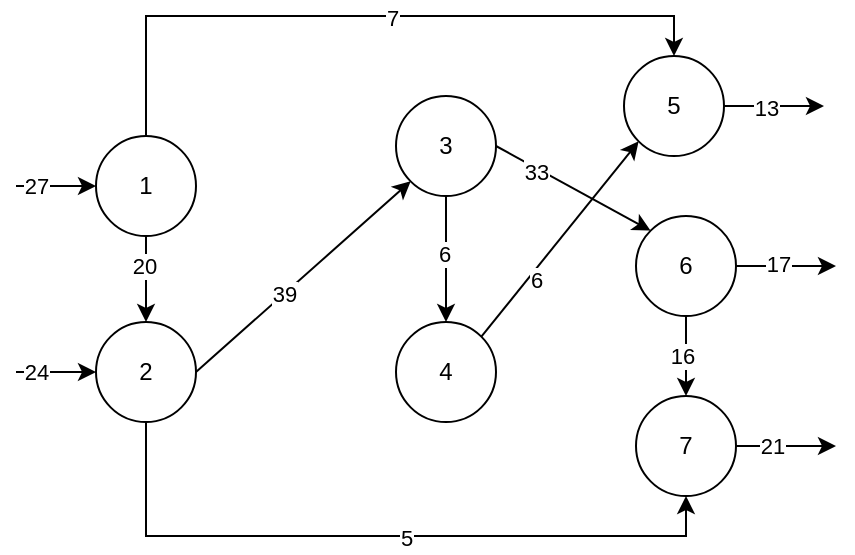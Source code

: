 <mxfile version="24.0.6" type="device">
  <diagram name="Page-1" id="vIDJW2gIFjwuQT96vA9Q">
    <mxGraphModel dx="1233" dy="594" grid="1" gridSize="10" guides="1" tooltips="1" connect="1" arrows="1" fold="1" page="1" pageScale="1" pageWidth="50" pageHeight="50" math="0" shadow="0">
      <root>
        <mxCell id="0" />
        <mxCell id="1" parent="0" />
        <mxCell id="JuWWsE7l8j5mAPRNyaYx-7" style="edgeStyle=orthogonalEdgeStyle;rounded=0;orthogonalLoop=1;jettySize=auto;html=1;exitX=0.5;exitY=1;exitDx=0;exitDy=0;entryX=0.5;entryY=0;entryDx=0;entryDy=0;" edge="1" parent="1" source="JuWWsE7l8j5mAPRNyaYx-1" target="JuWWsE7l8j5mAPRNyaYx-2">
          <mxGeometry relative="1" as="geometry" />
        </mxCell>
        <mxCell id="JuWWsE7l8j5mAPRNyaYx-8" value="&lt;div&gt;20&lt;/div&gt;" style="edgeLabel;html=1;align=center;verticalAlign=middle;resizable=0;points=[];" vertex="1" connectable="0" parent="JuWWsE7l8j5mAPRNyaYx-7">
          <mxGeometry x="-0.325" y="-1" relative="1" as="geometry">
            <mxPoint as="offset" />
          </mxGeometry>
        </mxCell>
        <mxCell id="JuWWsE7l8j5mAPRNyaYx-78" style="edgeStyle=orthogonalEdgeStyle;rounded=0;orthogonalLoop=1;jettySize=auto;html=1;exitX=0.5;exitY=0;exitDx=0;exitDy=0;entryX=0.5;entryY=0;entryDx=0;entryDy=0;" edge="1" parent="1" source="JuWWsE7l8j5mAPRNyaYx-1" target="JuWWsE7l8j5mAPRNyaYx-18">
          <mxGeometry relative="1" as="geometry" />
        </mxCell>
        <mxCell id="JuWWsE7l8j5mAPRNyaYx-79" value="7" style="edgeLabel;html=1;align=center;verticalAlign=middle;resizable=0;points=[];" vertex="1" connectable="0" parent="JuWWsE7l8j5mAPRNyaYx-78">
          <mxGeometry x="0.064" y="-1" relative="1" as="geometry">
            <mxPoint as="offset" />
          </mxGeometry>
        </mxCell>
        <mxCell id="JuWWsE7l8j5mAPRNyaYx-1" value="&lt;div&gt;1&lt;/div&gt;" style="ellipse;whiteSpace=wrap;html=1;" vertex="1" parent="1">
          <mxGeometry x="50" y="140" width="50" height="50" as="geometry" />
        </mxCell>
        <mxCell id="JuWWsE7l8j5mAPRNyaYx-80" style="edgeStyle=orthogonalEdgeStyle;rounded=0;orthogonalLoop=1;jettySize=auto;html=1;exitX=0.5;exitY=1;exitDx=0;exitDy=0;entryX=0.5;entryY=1;entryDx=0;entryDy=0;" edge="1" parent="1" source="JuWWsE7l8j5mAPRNyaYx-2" target="JuWWsE7l8j5mAPRNyaYx-14">
          <mxGeometry relative="1" as="geometry" />
        </mxCell>
        <mxCell id="JuWWsE7l8j5mAPRNyaYx-81" value="5" style="edgeLabel;html=1;align=center;verticalAlign=middle;resizable=0;points=[];" vertex="1" connectable="0" parent="JuWWsE7l8j5mAPRNyaYx-80">
          <mxGeometry x="0.077" y="-1" relative="1" as="geometry">
            <mxPoint as="offset" />
          </mxGeometry>
        </mxCell>
        <mxCell id="JuWWsE7l8j5mAPRNyaYx-2" value="&lt;div&gt;2&lt;/div&gt;" style="ellipse;whiteSpace=wrap;html=1;" vertex="1" parent="1">
          <mxGeometry x="50" y="233" width="50" height="50" as="geometry" />
        </mxCell>
        <mxCell id="JuWWsE7l8j5mAPRNyaYx-3" value="" style="endArrow=classic;html=1;rounded=0;entryX=0;entryY=0.5;entryDx=0;entryDy=0;" edge="1" parent="1" target="JuWWsE7l8j5mAPRNyaYx-1">
          <mxGeometry width="50" height="50" relative="1" as="geometry">
            <mxPoint x="10" y="165" as="sourcePoint" />
            <mxPoint x="260" y="160" as="targetPoint" />
          </mxGeometry>
        </mxCell>
        <mxCell id="JuWWsE7l8j5mAPRNyaYx-5" value="&lt;div&gt;27&lt;/div&gt;" style="edgeLabel;html=1;align=center;verticalAlign=middle;resizable=0;points=[];" vertex="1" connectable="0" parent="JuWWsE7l8j5mAPRNyaYx-3">
          <mxGeometry x="-0.665" relative="1" as="geometry">
            <mxPoint x="3" as="offset" />
          </mxGeometry>
        </mxCell>
        <mxCell id="JuWWsE7l8j5mAPRNyaYx-4" value="" style="endArrow=classic;html=1;rounded=0;entryX=0;entryY=0.5;entryDx=0;entryDy=0;" edge="1" parent="1" target="JuWWsE7l8j5mAPRNyaYx-2">
          <mxGeometry width="50" height="50" relative="1" as="geometry">
            <mxPoint x="10" y="258" as="sourcePoint" />
            <mxPoint x="60" y="175" as="targetPoint" />
          </mxGeometry>
        </mxCell>
        <mxCell id="JuWWsE7l8j5mAPRNyaYx-6" value="&lt;div&gt;24&lt;/div&gt;" style="edgeLabel;html=1;align=center;verticalAlign=middle;resizable=0;points=[];" vertex="1" connectable="0" parent="JuWWsE7l8j5mAPRNyaYx-4">
          <mxGeometry x="-0.597" relative="1" as="geometry">
            <mxPoint x="2" as="offset" />
          </mxGeometry>
        </mxCell>
        <mxCell id="JuWWsE7l8j5mAPRNyaYx-9" value="&lt;div&gt;3&lt;/div&gt;" style="ellipse;whiteSpace=wrap;html=1;" vertex="1" parent="1">
          <mxGeometry x="200" y="120" width="50" height="50" as="geometry" />
        </mxCell>
        <mxCell id="JuWWsE7l8j5mAPRNyaYx-11" value="" style="endArrow=classic;html=1;rounded=0;entryX=0;entryY=1;entryDx=0;entryDy=0;exitX=1;exitY=0.5;exitDx=0;exitDy=0;" edge="1" parent="1" source="JuWWsE7l8j5mAPRNyaYx-2" target="JuWWsE7l8j5mAPRNyaYx-9">
          <mxGeometry width="50" height="50" relative="1" as="geometry">
            <mxPoint x="55" y="320" as="sourcePoint" />
            <mxPoint x="95" y="320" as="targetPoint" />
          </mxGeometry>
        </mxCell>
        <mxCell id="JuWWsE7l8j5mAPRNyaYx-13" value="&lt;div&gt;39&lt;/div&gt;" style="edgeLabel;html=1;align=center;verticalAlign=middle;resizable=0;points=[];" vertex="1" connectable="0" parent="JuWWsE7l8j5mAPRNyaYx-11">
          <mxGeometry x="-0.187" relative="1" as="geometry">
            <mxPoint as="offset" />
          </mxGeometry>
        </mxCell>
        <mxCell id="JuWWsE7l8j5mAPRNyaYx-14" value="7" style="ellipse;whiteSpace=wrap;html=1;" vertex="1" parent="1">
          <mxGeometry x="320" y="270" width="50" height="50" as="geometry" />
        </mxCell>
        <mxCell id="JuWWsE7l8j5mAPRNyaYx-18" value="&lt;div&gt;5&lt;/div&gt;" style="ellipse;whiteSpace=wrap;html=1;" vertex="1" parent="1">
          <mxGeometry x="314" y="100" width="50" height="50" as="geometry" />
        </mxCell>
        <mxCell id="JuWWsE7l8j5mAPRNyaYx-22" value="4" style="ellipse;whiteSpace=wrap;html=1;" vertex="1" parent="1">
          <mxGeometry x="200" y="233" width="50" height="50" as="geometry" />
        </mxCell>
        <mxCell id="JuWWsE7l8j5mAPRNyaYx-23" value="6" style="ellipse;whiteSpace=wrap;html=1;" vertex="1" parent="1">
          <mxGeometry x="320" y="180" width="50" height="50" as="geometry" />
        </mxCell>
        <mxCell id="JuWWsE7l8j5mAPRNyaYx-28" value="" style="endArrow=classic;html=1;rounded=0;exitX=0.5;exitY=1;exitDx=0;exitDy=0;entryX=0.5;entryY=0;entryDx=0;entryDy=0;" edge="1" parent="1" source="JuWWsE7l8j5mAPRNyaYx-9" target="JuWWsE7l8j5mAPRNyaYx-22">
          <mxGeometry width="50" height="50" relative="1" as="geometry">
            <mxPoint x="60" y="-20" as="sourcePoint" />
            <mxPoint x="190" y="220" as="targetPoint" />
          </mxGeometry>
        </mxCell>
        <mxCell id="JuWWsE7l8j5mAPRNyaYx-30" value="6" style="edgeLabel;html=1;align=center;verticalAlign=middle;resizable=0;points=[];" vertex="1" connectable="0" parent="JuWWsE7l8j5mAPRNyaYx-28">
          <mxGeometry x="-0.101" y="-1" relative="1" as="geometry">
            <mxPoint as="offset" />
          </mxGeometry>
        </mxCell>
        <mxCell id="JuWWsE7l8j5mAPRNyaYx-29" value="" style="endArrow=classic;html=1;rounded=0;entryX=0;entryY=0;entryDx=0;entryDy=0;exitX=1;exitY=0.5;exitDx=0;exitDy=0;" edge="1" parent="1" source="JuWWsE7l8j5mAPRNyaYx-9" target="JuWWsE7l8j5mAPRNyaYx-23">
          <mxGeometry width="50" height="50" relative="1" as="geometry">
            <mxPoint x="203" y="337" as="sourcePoint" />
            <mxPoint x="267" y="311" as="targetPoint" />
          </mxGeometry>
        </mxCell>
        <mxCell id="JuWWsE7l8j5mAPRNyaYx-31" value="&lt;div&gt;33&lt;/div&gt;" style="edgeLabel;html=1;align=center;verticalAlign=middle;resizable=0;points=[];" vertex="1" connectable="0" parent="JuWWsE7l8j5mAPRNyaYx-29">
          <mxGeometry x="-0.168" relative="1" as="geometry">
            <mxPoint x="-12" y="-5" as="offset" />
          </mxGeometry>
        </mxCell>
        <mxCell id="JuWWsE7l8j5mAPRNyaYx-36" value="" style="endArrow=classic;html=1;rounded=0;entryX=0;entryY=1;entryDx=0;entryDy=0;exitX=1;exitY=0;exitDx=0;exitDy=0;" edge="1" parent="1" source="JuWWsE7l8j5mAPRNyaYx-22" target="JuWWsE7l8j5mAPRNyaYx-18">
          <mxGeometry width="50" height="50" relative="1" as="geometry">
            <mxPoint x="60" y="-20" as="sourcePoint" />
            <mxPoint x="110" y="-70" as="targetPoint" />
          </mxGeometry>
        </mxCell>
        <mxCell id="JuWWsE7l8j5mAPRNyaYx-37" value="6" style="edgeLabel;html=1;align=center;verticalAlign=middle;resizable=0;points=[];" vertex="1" connectable="0" parent="JuWWsE7l8j5mAPRNyaYx-36">
          <mxGeometry x="-0.06" relative="1" as="geometry">
            <mxPoint x="-10" y="17" as="offset" />
          </mxGeometry>
        </mxCell>
        <mxCell id="JuWWsE7l8j5mAPRNyaYx-43" value="" style="endArrow=classic;html=1;rounded=0;exitX=0.5;exitY=1;exitDx=0;exitDy=0;entryX=0.5;entryY=0;entryDx=0;entryDy=0;" edge="1" parent="1" source="JuWWsE7l8j5mAPRNyaYx-23" target="JuWWsE7l8j5mAPRNyaYx-14">
          <mxGeometry width="50" height="50" relative="1" as="geometry">
            <mxPoint x="60" y="-20" as="sourcePoint" />
            <mxPoint x="400" y="180" as="targetPoint" />
          </mxGeometry>
        </mxCell>
        <mxCell id="JuWWsE7l8j5mAPRNyaYx-44" value="&lt;div&gt;16&lt;/div&gt;" style="edgeLabel;html=1;align=center;verticalAlign=middle;resizable=0;points=[];" vertex="1" connectable="0" parent="JuWWsE7l8j5mAPRNyaYx-43">
          <mxGeometry x="-0.014" y="-2" relative="1" as="geometry">
            <mxPoint as="offset" />
          </mxGeometry>
        </mxCell>
        <mxCell id="JuWWsE7l8j5mAPRNyaYx-45" value="" style="endArrow=classic;html=1;rounded=0;exitX=1;exitY=0.5;exitDx=0;exitDy=0;" edge="1" parent="1" source="JuWWsE7l8j5mAPRNyaYx-18">
          <mxGeometry width="50" height="50" relative="1" as="geometry">
            <mxPoint x="364" y="104.66" as="sourcePoint" />
            <mxPoint x="414" y="125" as="targetPoint" />
          </mxGeometry>
        </mxCell>
        <mxCell id="JuWWsE7l8j5mAPRNyaYx-48" value="13" style="edgeLabel;html=1;align=center;verticalAlign=middle;resizable=0;points=[];" vertex="1" connectable="0" parent="JuWWsE7l8j5mAPRNyaYx-45">
          <mxGeometry x="-0.162" y="-1" relative="1" as="geometry">
            <mxPoint as="offset" />
          </mxGeometry>
        </mxCell>
        <mxCell id="JuWWsE7l8j5mAPRNyaYx-46" value="" style="endArrow=classic;html=1;rounded=0;exitX=1;exitY=0.5;exitDx=0;exitDy=0;" edge="1" parent="1" source="JuWWsE7l8j5mAPRNyaYx-23">
          <mxGeometry width="50" height="50" relative="1" as="geometry">
            <mxPoint x="380" y="210" as="sourcePoint" />
            <mxPoint x="420" y="205" as="targetPoint" />
          </mxGeometry>
        </mxCell>
        <mxCell id="JuWWsE7l8j5mAPRNyaYx-49" value="17" style="edgeLabel;html=1;align=center;verticalAlign=middle;resizable=0;points=[];" vertex="1" connectable="0" parent="JuWWsE7l8j5mAPRNyaYx-46">
          <mxGeometry x="-0.181" y="1" relative="1" as="geometry">
            <mxPoint as="offset" />
          </mxGeometry>
        </mxCell>
        <mxCell id="JuWWsE7l8j5mAPRNyaYx-47" value="" style="endArrow=classic;html=1;rounded=0;exitX=1;exitY=0.5;exitDx=0;exitDy=0;" edge="1" parent="1" source="JuWWsE7l8j5mAPRNyaYx-14">
          <mxGeometry width="50" height="50" relative="1" as="geometry">
            <mxPoint x="370" y="280" as="sourcePoint" />
            <mxPoint x="420" y="295" as="targetPoint" />
          </mxGeometry>
        </mxCell>
        <mxCell id="JuWWsE7l8j5mAPRNyaYx-50" value="21" style="edgeLabel;html=1;align=center;verticalAlign=middle;resizable=0;points=[];" vertex="1" connectable="0" parent="JuWWsE7l8j5mAPRNyaYx-47">
          <mxGeometry x="-0.291" relative="1" as="geometry">
            <mxPoint as="offset" />
          </mxGeometry>
        </mxCell>
      </root>
    </mxGraphModel>
  </diagram>
</mxfile>
